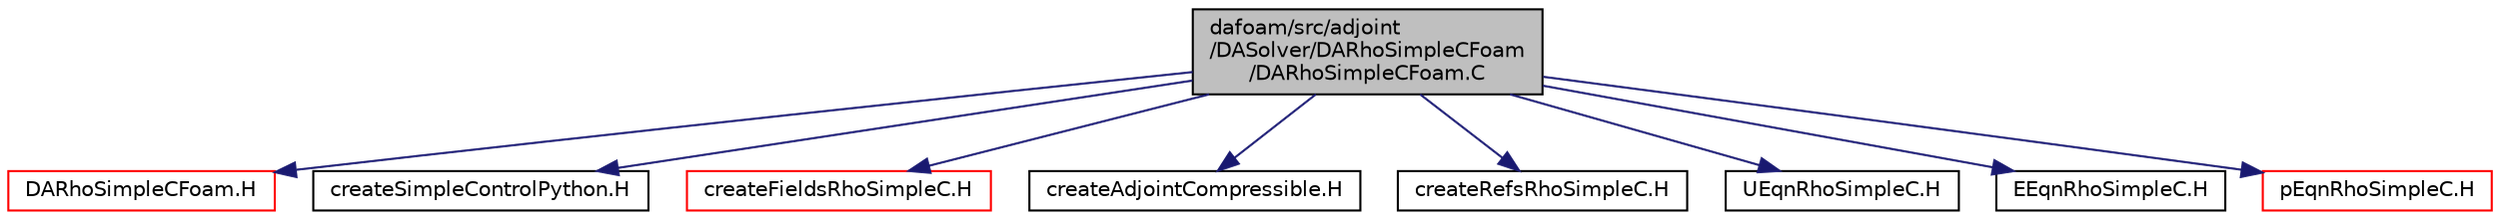 digraph "dafoam/src/adjoint/DASolver/DARhoSimpleCFoam/DARhoSimpleCFoam.C"
{
  bgcolor="transparent";
  edge [fontname="Helvetica",fontsize="10",labelfontname="Helvetica",labelfontsize="10"];
  node [fontname="Helvetica",fontsize="10",shape=record];
  Node0 [label="dafoam/src/adjoint\l/DASolver/DARhoSimpleCFoam\l/DARhoSimpleCFoam.C",height=0.2,width=0.4,color="black", fillcolor="grey75", style="filled", fontcolor="black"];
  Node0 -> Node1 [color="midnightblue",fontsize="10",style="solid",fontname="Helvetica"];
  Node1 [label="DARhoSimpleCFoam.H",height=0.2,width=0.4,color="red",URL="$DARhoSimpleCFoam_8H.html"];
  Node0 -> Node56 [color="midnightblue",fontsize="10",style="solid",fontname="Helvetica"];
  Node56 [label="createSimpleControlPython.H",height=0.2,width=0.4,color="black",URL="$createSimpleControlPython_8H.html"];
  Node0 -> Node57 [color="midnightblue",fontsize="10",style="solid",fontname="Helvetica"];
  Node57 [label="createFieldsRhoSimpleC.H",height=0.2,width=0.4,color="red",URL="$createFieldsRhoSimpleC_8H.html"];
  Node0 -> Node59 [color="midnightblue",fontsize="10",style="solid",fontname="Helvetica"];
  Node59 [label="createAdjointCompressible.H",height=0.2,width=0.4,color="black",URL="$createAdjointCompressible_8H.html"];
  Node0 -> Node60 [color="midnightblue",fontsize="10",style="solid",fontname="Helvetica"];
  Node60 [label="createRefsRhoSimpleC.H",height=0.2,width=0.4,color="black",URL="$createRefsRhoSimpleC_8H.html"];
  Node0 -> Node61 [color="midnightblue",fontsize="10",style="solid",fontname="Helvetica"];
  Node61 [label="UEqnRhoSimpleC.H",height=0.2,width=0.4,color="black",URL="$UEqnRhoSimpleC_8H.html"];
  Node0 -> Node62 [color="midnightblue",fontsize="10",style="solid",fontname="Helvetica"];
  Node62 [label="EEqnRhoSimpleC.H",height=0.2,width=0.4,color="black",URL="$EEqnRhoSimpleC_8H.html"];
  Node0 -> Node63 [color="midnightblue",fontsize="10",style="solid",fontname="Helvetica"];
  Node63 [label="pEqnRhoSimpleC.H",height=0.2,width=0.4,color="red",URL="$pEqnRhoSimpleC_8H.html"];
}

